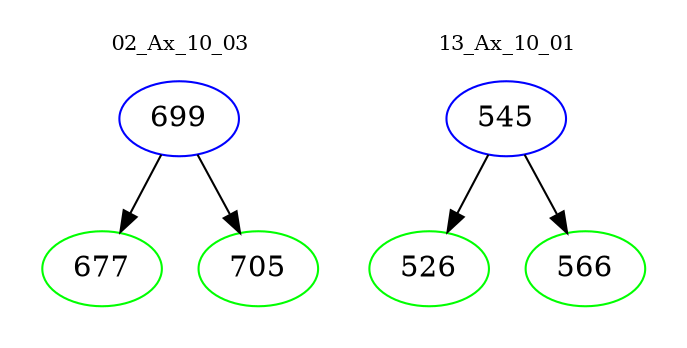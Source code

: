 digraph{
subgraph cluster_0 {
color = white
label = "02_Ax_10_03";
fontsize=10;
T0_699 [label="699", color="blue"]
T0_699 -> T0_677 [color="black"]
T0_677 [label="677", color="green"]
T0_699 -> T0_705 [color="black"]
T0_705 [label="705", color="green"]
}
subgraph cluster_1 {
color = white
label = "13_Ax_10_01";
fontsize=10;
T1_545 [label="545", color="blue"]
T1_545 -> T1_526 [color="black"]
T1_526 [label="526", color="green"]
T1_545 -> T1_566 [color="black"]
T1_566 [label="566", color="green"]
}
}
